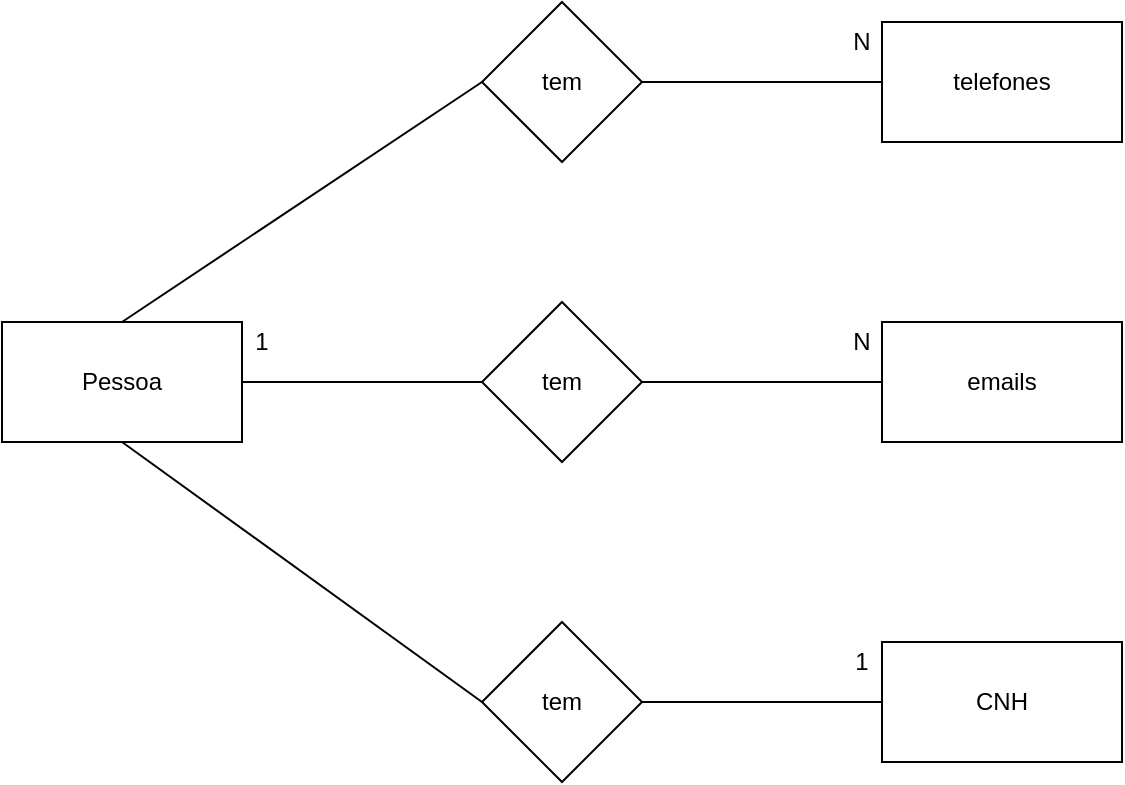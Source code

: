 <mxfile version="14.4.2" type="device" pages="2"><diagram id="CAoFjyLZaqLITbTtj5CL" name="conceitual"><mxGraphModel dx="868" dy="434" grid="1" gridSize="10" guides="1" tooltips="1" connect="1" arrows="1" fold="1" page="1" pageScale="1" pageWidth="827" pageHeight="1169" math="0" shadow="0"><root><mxCell id="0"/><mxCell id="1" parent="0"/><mxCell id="UtuSRj-T30RFCWw0EwdR-1" value="Pessoa" style="rounded=0;whiteSpace=wrap;html=1;" vertex="1" parent="1"><mxGeometry x="100" y="210" width="120" height="60" as="geometry"/></mxCell><mxCell id="UtuSRj-T30RFCWw0EwdR-2" value="tem" style="rhombus;whiteSpace=wrap;html=1;" vertex="1" parent="1"><mxGeometry x="340" y="50" width="80" height="80" as="geometry"/></mxCell><mxCell id="UtuSRj-T30RFCWw0EwdR-3" value="tem" style="rhombus;whiteSpace=wrap;html=1;" vertex="1" parent="1"><mxGeometry x="340" y="200" width="80" height="80" as="geometry"/></mxCell><mxCell id="UtuSRj-T30RFCWw0EwdR-4" value="tem" style="rhombus;whiteSpace=wrap;html=1;" vertex="1" parent="1"><mxGeometry x="340" y="360" width="80" height="80" as="geometry"/></mxCell><mxCell id="UtuSRj-T30RFCWw0EwdR-5" value="telefones" style="rounded=0;whiteSpace=wrap;html=1;" vertex="1" parent="1"><mxGeometry x="540" y="60" width="120" height="60" as="geometry"/></mxCell><mxCell id="UtuSRj-T30RFCWw0EwdR-6" value="emails" style="rounded=0;whiteSpace=wrap;html=1;" vertex="1" parent="1"><mxGeometry x="540" y="210" width="120" height="60" as="geometry"/></mxCell><mxCell id="1poeEu8IC7REeBQ66qvI-1" value="1" style="text;html=1;strokeColor=none;fillColor=none;align=center;verticalAlign=middle;whiteSpace=wrap;rounded=0;" vertex="1" parent="1"><mxGeometry x="210" y="210" width="40" height="20" as="geometry"/></mxCell><mxCell id="1poeEu8IC7REeBQ66qvI-2" value="N" style="text;html=1;strokeColor=none;fillColor=none;align=center;verticalAlign=middle;whiteSpace=wrap;rounded=0;" vertex="1" parent="1"><mxGeometry x="510" y="60" width="40" height="20" as="geometry"/></mxCell><mxCell id="1poeEu8IC7REeBQ66qvI-3" value="N" style="text;html=1;strokeColor=none;fillColor=none;align=center;verticalAlign=middle;whiteSpace=wrap;rounded=0;" vertex="1" parent="1"><mxGeometry x="510" y="210" width="40" height="20" as="geometry"/></mxCell><mxCell id="1poeEu8IC7REeBQ66qvI-4" value="1" style="text;html=1;strokeColor=none;fillColor=none;align=center;verticalAlign=middle;whiteSpace=wrap;rounded=0;" vertex="1" parent="1"><mxGeometry x="510" y="370" width="40" height="20" as="geometry"/></mxCell><mxCell id="1poeEu8IC7REeBQ66qvI-5" value="CNH" style="rounded=0;whiteSpace=wrap;html=1;" vertex="1" parent="1"><mxGeometry x="540" y="370" width="120" height="60" as="geometry"/></mxCell><mxCell id="1poeEu8IC7REeBQ66qvI-7" value="" style="endArrow=none;html=1;exitX=0.5;exitY=0;exitDx=0;exitDy=0;entryX=0;entryY=0.5;entryDx=0;entryDy=0;" edge="1" parent="1" source="UtuSRj-T30RFCWw0EwdR-1" target="UtuSRj-T30RFCWw0EwdR-2"><mxGeometry width="50" height="50" relative="1" as="geometry"><mxPoint x="390" y="280" as="sourcePoint"/><mxPoint x="440" y="230" as="targetPoint"/></mxGeometry></mxCell><mxCell id="1poeEu8IC7REeBQ66qvI-8" value="" style="endArrow=none;html=1;exitX=1;exitY=0.5;exitDx=0;exitDy=0;entryX=0;entryY=0.5;entryDx=0;entryDy=0;" edge="1" parent="1" source="UtuSRj-T30RFCWw0EwdR-1" target="UtuSRj-T30RFCWw0EwdR-3"><mxGeometry width="50" height="50" relative="1" as="geometry"><mxPoint x="390" y="280" as="sourcePoint"/><mxPoint x="440" y="230" as="targetPoint"/></mxGeometry></mxCell><mxCell id="1poeEu8IC7REeBQ66qvI-9" value="" style="endArrow=none;html=1;exitX=0.5;exitY=1;exitDx=0;exitDy=0;entryX=0;entryY=0.5;entryDx=0;entryDy=0;" edge="1" parent="1" source="UtuSRj-T30RFCWw0EwdR-1" target="UtuSRj-T30RFCWw0EwdR-4"><mxGeometry width="50" height="50" relative="1" as="geometry"><mxPoint x="390" y="280" as="sourcePoint"/><mxPoint x="440" y="230" as="targetPoint"/></mxGeometry></mxCell><mxCell id="1poeEu8IC7REeBQ66qvI-10" value="" style="endArrow=none;html=1;exitX=1;exitY=0.5;exitDx=0;exitDy=0;entryX=0;entryY=0.5;entryDx=0;entryDy=0;" edge="1" parent="1" source="UtuSRj-T30RFCWw0EwdR-2" target="UtuSRj-T30RFCWw0EwdR-5"><mxGeometry width="50" height="50" relative="1" as="geometry"><mxPoint x="390" y="280" as="sourcePoint"/><mxPoint x="440" y="230" as="targetPoint"/></mxGeometry></mxCell><mxCell id="1poeEu8IC7REeBQ66qvI-11" value="" style="endArrow=none;html=1;exitX=1;exitY=0.5;exitDx=0;exitDy=0;entryX=0;entryY=0.5;entryDx=0;entryDy=0;" edge="1" parent="1" source="UtuSRj-T30RFCWw0EwdR-3" target="UtuSRj-T30RFCWw0EwdR-6"><mxGeometry width="50" height="50" relative="1" as="geometry"><mxPoint x="390" y="280" as="sourcePoint"/><mxPoint x="440" y="230" as="targetPoint"/></mxGeometry></mxCell><mxCell id="1poeEu8IC7REeBQ66qvI-12" value="" style="endArrow=none;html=1;exitX=1;exitY=0.5;exitDx=0;exitDy=0;entryX=0;entryY=0.5;entryDx=0;entryDy=0;" edge="1" parent="1" source="UtuSRj-T30RFCWw0EwdR-4" target="1poeEu8IC7REeBQ66qvI-5"><mxGeometry width="50" height="50" relative="1" as="geometry"><mxPoint x="390" y="280" as="sourcePoint"/><mxPoint x="440" y="230" as="targetPoint"/></mxGeometry></mxCell></root></mxGraphModel></diagram><diagram id="6VnNUmBDerhH6O2q-LoT" name="logico"><mxGraphModel dx="868" dy="434" grid="1" gridSize="10" guides="1" tooltips="1" connect="1" arrows="1" fold="1" page="1" pageScale="1" pageWidth="827" pageHeight="1169" math="0" shadow="0"><root><mxCell id="B-XKOdf2HAdiI0NbEfg_-0"/><mxCell id="B-XKOdf2HAdiI0NbEfg_-1" parent="B-XKOdf2HAdiI0NbEfg_-0"/><mxCell id="_Cs4p1gNKY9V_0mqs_2N-0" value="Pessoa" style="shape=table;startSize=30;container=1;collapsible=1;childLayout=tableLayout;fixedRows=1;rowLines=0;fontStyle=1;align=center;resizeLast=1;" vertex="1" parent="B-XKOdf2HAdiI0NbEfg_-1"><mxGeometry x="70" y="140" width="180" height="100" as="geometry"/></mxCell><mxCell id="_Cs4p1gNKY9V_0mqs_2N-1" value="" style="shape=partialRectangle;collapsible=0;dropTarget=0;pointerEvents=0;fillColor=none;top=0;left=0;bottom=1;right=0;points=[[0,0.5],[1,0.5]];portConstraint=eastwest;" vertex="1" parent="_Cs4p1gNKY9V_0mqs_2N-0"><mxGeometry y="30" width="180" height="30" as="geometry"/></mxCell><mxCell id="_Cs4p1gNKY9V_0mqs_2N-2" value="PK" style="shape=partialRectangle;connectable=0;fillColor=none;top=0;left=0;bottom=0;right=0;fontStyle=1;overflow=hidden;" vertex="1" parent="_Cs4p1gNKY9V_0mqs_2N-1"><mxGeometry width="30" height="30" as="geometry"/></mxCell><mxCell id="_Cs4p1gNKY9V_0mqs_2N-3" value="idPessoa" style="shape=partialRectangle;connectable=0;fillColor=none;top=0;left=0;bottom=0;right=0;align=left;spacingLeft=6;fontStyle=1;overflow=hidden;" vertex="1" parent="_Cs4p1gNKY9V_0mqs_2N-1"><mxGeometry x="30" width="150" height="30" as="geometry"/></mxCell><mxCell id="_Cs4p1gNKY9V_0mqs_2N-4" value="" style="shape=partialRectangle;collapsible=0;dropTarget=0;pointerEvents=0;fillColor=none;top=0;left=0;bottom=0;right=0;points=[[0,0.5],[1,0.5]];portConstraint=eastwest;" vertex="1" parent="_Cs4p1gNKY9V_0mqs_2N-0"><mxGeometry y="60" width="180" height="30" as="geometry"/></mxCell><mxCell id="_Cs4p1gNKY9V_0mqs_2N-5" value="" style="shape=partialRectangle;connectable=0;fillColor=none;top=0;left=0;bottom=0;right=0;editable=1;overflow=hidden;" vertex="1" parent="_Cs4p1gNKY9V_0mqs_2N-4"><mxGeometry width="30" height="30" as="geometry"/></mxCell><mxCell id="_Cs4p1gNKY9V_0mqs_2N-6" value="Nome" style="shape=partialRectangle;connectable=0;fillColor=none;top=0;left=0;bottom=0;right=0;align=left;spacingLeft=6;overflow=hidden;" vertex="1" parent="_Cs4p1gNKY9V_0mqs_2N-4"><mxGeometry x="30" width="150" height="30" as="geometry"/></mxCell><mxCell id="_Cs4p1gNKY9V_0mqs_2N-13" value="Telefones" style="shape=table;startSize=30;container=1;collapsible=1;childLayout=tableLayout;fixedRows=1;rowLines=0;fontStyle=1;align=center;resizeLast=1;" vertex="1" parent="B-XKOdf2HAdiI0NbEfg_-1"><mxGeometry x="420" y="10" width="180" height="130" as="geometry"/></mxCell><mxCell id="_Cs4p1gNKY9V_0mqs_2N-14" value="" style="shape=partialRectangle;collapsible=0;dropTarget=0;pointerEvents=0;fillColor=none;top=0;left=0;bottom=0;right=0;points=[[0,0.5],[1,0.5]];portConstraint=eastwest;" vertex="1" parent="_Cs4p1gNKY9V_0mqs_2N-13"><mxGeometry y="30" width="180" height="30" as="geometry"/></mxCell><mxCell id="_Cs4p1gNKY9V_0mqs_2N-15" value="PK" style="shape=partialRectangle;connectable=0;fillColor=none;top=0;left=0;bottom=0;right=0;fontStyle=1;overflow=hidden;" vertex="1" parent="_Cs4p1gNKY9V_0mqs_2N-14"><mxGeometry width="60" height="30" as="geometry"/></mxCell><mxCell id="_Cs4p1gNKY9V_0mqs_2N-16" value="idTelefone" style="shape=partialRectangle;connectable=0;fillColor=none;top=0;left=0;bottom=0;right=0;align=left;spacingLeft=6;fontStyle=1;overflow=hidden;" vertex="1" parent="_Cs4p1gNKY9V_0mqs_2N-14"><mxGeometry x="60" width="120" height="30" as="geometry"/></mxCell><mxCell id="_Cs4p1gNKY9V_0mqs_2N-17" value="" style="shape=partialRectangle;collapsible=0;dropTarget=0;pointerEvents=0;fillColor=none;top=0;left=0;bottom=1;right=0;points=[[0,0.5],[1,0.5]];portConstraint=eastwest;" vertex="1" parent="_Cs4p1gNKY9V_0mqs_2N-13"><mxGeometry y="60" width="180" height="30" as="geometry"/></mxCell><mxCell id="_Cs4p1gNKY9V_0mqs_2N-18" value="FK" style="shape=partialRectangle;connectable=0;fillColor=none;top=0;left=0;bottom=0;right=0;fontStyle=1;overflow=hidden;" vertex="1" parent="_Cs4p1gNKY9V_0mqs_2N-17"><mxGeometry width="60" height="30" as="geometry"/></mxCell><mxCell id="_Cs4p1gNKY9V_0mqs_2N-19" value="idPessoa" style="shape=partialRectangle;connectable=0;fillColor=none;top=0;left=0;bottom=0;right=0;align=left;spacingLeft=6;fontStyle=1;overflow=hidden;" vertex="1" parent="_Cs4p1gNKY9V_0mqs_2N-17"><mxGeometry x="60" width="120" height="30" as="geometry"/></mxCell><mxCell id="_Cs4p1gNKY9V_0mqs_2N-20" value="" style="shape=partialRectangle;collapsible=0;dropTarget=0;pointerEvents=0;fillColor=none;top=0;left=0;bottom=0;right=0;points=[[0,0.5],[1,0.5]];portConstraint=eastwest;" vertex="1" parent="_Cs4p1gNKY9V_0mqs_2N-13"><mxGeometry y="90" width="180" height="30" as="geometry"/></mxCell><mxCell id="_Cs4p1gNKY9V_0mqs_2N-21" value="" style="shape=partialRectangle;connectable=0;fillColor=none;top=0;left=0;bottom=0;right=0;editable=1;overflow=hidden;" vertex="1" parent="_Cs4p1gNKY9V_0mqs_2N-20"><mxGeometry width="60" height="30" as="geometry"/></mxCell><mxCell id="_Cs4p1gNKY9V_0mqs_2N-22" value="Numero de Telefone" style="shape=partialRectangle;connectable=0;fillColor=none;top=0;left=0;bottom=0;right=0;align=left;spacingLeft=6;overflow=hidden;" vertex="1" parent="_Cs4p1gNKY9V_0mqs_2N-20"><mxGeometry x="60" width="120" height="30" as="geometry"/></mxCell><mxCell id="_Cs4p1gNKY9V_0mqs_2N-26" value="Emails" style="shape=table;startSize=30;container=1;collapsible=1;childLayout=tableLayout;fixedRows=1;rowLines=0;fontStyle=1;align=center;resizeLast=1;" vertex="1" parent="B-XKOdf2HAdiI0NbEfg_-1"><mxGeometry x="420" y="190" width="180" height="130" as="geometry"/></mxCell><mxCell id="_Cs4p1gNKY9V_0mqs_2N-27" value="" style="shape=partialRectangle;collapsible=0;dropTarget=0;pointerEvents=0;fillColor=none;top=0;left=0;bottom=0;right=0;points=[[0,0.5],[1,0.5]];portConstraint=eastwest;" vertex="1" parent="_Cs4p1gNKY9V_0mqs_2N-26"><mxGeometry y="30" width="180" height="30" as="geometry"/></mxCell><mxCell id="_Cs4p1gNKY9V_0mqs_2N-28" value="PK" style="shape=partialRectangle;connectable=0;fillColor=none;top=0;left=0;bottom=0;right=0;fontStyle=1;overflow=hidden;" vertex="1" parent="_Cs4p1gNKY9V_0mqs_2N-27"><mxGeometry width="60" height="30" as="geometry"/></mxCell><mxCell id="_Cs4p1gNKY9V_0mqs_2N-29" value="idEmail" style="shape=partialRectangle;connectable=0;fillColor=none;top=0;left=0;bottom=0;right=0;align=left;spacingLeft=6;fontStyle=1;overflow=hidden;" vertex="1" parent="_Cs4p1gNKY9V_0mqs_2N-27"><mxGeometry x="60" width="120" height="30" as="geometry"/></mxCell><mxCell id="_Cs4p1gNKY9V_0mqs_2N-30" value="" style="shape=partialRectangle;collapsible=0;dropTarget=0;pointerEvents=0;fillColor=none;top=0;left=0;bottom=1;right=0;points=[[0,0.5],[1,0.5]];portConstraint=eastwest;" vertex="1" parent="_Cs4p1gNKY9V_0mqs_2N-26"><mxGeometry y="60" width="180" height="30" as="geometry"/></mxCell><mxCell id="_Cs4p1gNKY9V_0mqs_2N-31" value="FK" style="shape=partialRectangle;connectable=0;fillColor=none;top=0;left=0;bottom=0;right=0;fontStyle=1;overflow=hidden;" vertex="1" parent="_Cs4p1gNKY9V_0mqs_2N-30"><mxGeometry width="60" height="30" as="geometry"/></mxCell><mxCell id="_Cs4p1gNKY9V_0mqs_2N-32" value="idPessoa" style="shape=partialRectangle;connectable=0;fillColor=none;top=0;left=0;bottom=0;right=0;align=left;spacingLeft=6;fontStyle=1;overflow=hidden;" vertex="1" parent="_Cs4p1gNKY9V_0mqs_2N-30"><mxGeometry x="60" width="120" height="30" as="geometry"/></mxCell><mxCell id="_Cs4p1gNKY9V_0mqs_2N-33" value="" style="shape=partialRectangle;collapsible=0;dropTarget=0;pointerEvents=0;fillColor=none;top=0;left=0;bottom=0;right=0;points=[[0,0.5],[1,0.5]];portConstraint=eastwest;" vertex="1" parent="_Cs4p1gNKY9V_0mqs_2N-26"><mxGeometry y="90" width="180" height="30" as="geometry"/></mxCell><mxCell id="_Cs4p1gNKY9V_0mqs_2N-34" value="" style="shape=partialRectangle;connectable=0;fillColor=none;top=0;left=0;bottom=0;right=0;editable=1;overflow=hidden;" vertex="1" parent="_Cs4p1gNKY9V_0mqs_2N-33"><mxGeometry width="60" height="30" as="geometry"/></mxCell><mxCell id="_Cs4p1gNKY9V_0mqs_2N-35" value="Endereco email" style="shape=partialRectangle;connectable=0;fillColor=none;top=0;left=0;bottom=0;right=0;align=left;spacingLeft=6;overflow=hidden;" vertex="1" parent="_Cs4p1gNKY9V_0mqs_2N-33"><mxGeometry x="60" width="120" height="30" as="geometry"/></mxCell><mxCell id="_Cs4p1gNKY9V_0mqs_2N-39" value="CNH" style="shape=table;startSize=30;container=1;collapsible=1;childLayout=tableLayout;fixedRows=1;rowLines=0;fontStyle=1;align=center;resizeLast=1;" vertex="1" parent="B-XKOdf2HAdiI0NbEfg_-1"><mxGeometry x="420" y="380" width="180" height="130" as="geometry"/></mxCell><mxCell id="_Cs4p1gNKY9V_0mqs_2N-40" value="" style="shape=partialRectangle;collapsible=0;dropTarget=0;pointerEvents=0;fillColor=none;top=0;left=0;bottom=0;right=0;points=[[0,0.5],[1,0.5]];portConstraint=eastwest;" vertex="1" parent="_Cs4p1gNKY9V_0mqs_2N-39"><mxGeometry y="30" width="180" height="30" as="geometry"/></mxCell><mxCell id="_Cs4p1gNKY9V_0mqs_2N-41" value="PK" style="shape=partialRectangle;connectable=0;fillColor=none;top=0;left=0;bottom=0;right=0;fontStyle=1;overflow=hidden;" vertex="1" parent="_Cs4p1gNKY9V_0mqs_2N-40"><mxGeometry width="60" height="30" as="geometry"/></mxCell><mxCell id="_Cs4p1gNKY9V_0mqs_2N-42" value="idCNH" style="shape=partialRectangle;connectable=0;fillColor=none;top=0;left=0;bottom=0;right=0;align=left;spacingLeft=6;fontStyle=1;overflow=hidden;" vertex="1" parent="_Cs4p1gNKY9V_0mqs_2N-40"><mxGeometry x="60" width="120" height="30" as="geometry"/></mxCell><mxCell id="_Cs4p1gNKY9V_0mqs_2N-43" value="" style="shape=partialRectangle;collapsible=0;dropTarget=0;pointerEvents=0;fillColor=none;top=0;left=0;bottom=1;right=0;points=[[0,0.5],[1,0.5]];portConstraint=eastwest;" vertex="1" parent="_Cs4p1gNKY9V_0mqs_2N-39"><mxGeometry y="60" width="180" height="30" as="geometry"/></mxCell><mxCell id="_Cs4p1gNKY9V_0mqs_2N-44" value="FK" style="shape=partialRectangle;connectable=0;fillColor=none;top=0;left=0;bottom=0;right=0;fontStyle=1;overflow=hidden;" vertex="1" parent="_Cs4p1gNKY9V_0mqs_2N-43"><mxGeometry width="60" height="30" as="geometry"/></mxCell><mxCell id="_Cs4p1gNKY9V_0mqs_2N-45" value="idPessoa" style="shape=partialRectangle;connectable=0;fillColor=none;top=0;left=0;bottom=0;right=0;align=left;spacingLeft=6;fontStyle=1;overflow=hidden;" vertex="1" parent="_Cs4p1gNKY9V_0mqs_2N-43"><mxGeometry x="60" width="120" height="30" as="geometry"/></mxCell><mxCell id="_Cs4p1gNKY9V_0mqs_2N-46" value="" style="shape=partialRectangle;collapsible=0;dropTarget=0;pointerEvents=0;fillColor=none;top=0;left=0;bottom=0;right=0;points=[[0,0.5],[1,0.5]];portConstraint=eastwest;" vertex="1" parent="_Cs4p1gNKY9V_0mqs_2N-39"><mxGeometry y="90" width="180" height="30" as="geometry"/></mxCell><mxCell id="_Cs4p1gNKY9V_0mqs_2N-47" value="" style="shape=partialRectangle;connectable=0;fillColor=none;top=0;left=0;bottom=0;right=0;editable=1;overflow=hidden;" vertex="1" parent="_Cs4p1gNKY9V_0mqs_2N-46"><mxGeometry width="60" height="30" as="geometry"/></mxCell><mxCell id="_Cs4p1gNKY9V_0mqs_2N-48" value="numero CNH" style="shape=partialRectangle;connectable=0;fillColor=none;top=0;left=0;bottom=0;right=0;align=left;spacingLeft=6;overflow=hidden;" vertex="1" parent="_Cs4p1gNKY9V_0mqs_2N-46"><mxGeometry x="60" width="120" height="30" as="geometry"/></mxCell><mxCell id="_Cs4p1gNKY9V_0mqs_2N-52" value="" style="edgeStyle=entityRelationEdgeStyle;fontSize=12;html=1;endArrow=ERmandOne;startArrow=ERmandOne;exitX=1;exitY=0.5;exitDx=0;exitDy=0;entryX=0;entryY=0.5;entryDx=0;entryDy=0;" edge="1" parent="B-XKOdf2HAdiI0NbEfg_-1" source="_Cs4p1gNKY9V_0mqs_2N-1" target="_Cs4p1gNKY9V_0mqs_2N-43"><mxGeometry width="100" height="100" relative="1" as="geometry"><mxPoint x="360" y="340" as="sourcePoint"/><mxPoint x="460" y="240" as="targetPoint"/></mxGeometry></mxCell><mxCell id="_Cs4p1gNKY9V_0mqs_2N-53" value="" style="edgeStyle=entityRelationEdgeStyle;fontSize=12;html=1;endArrow=ERzeroToMany;endFill=1;exitX=1;exitY=0.5;exitDx=0;exitDy=0;entryX=0;entryY=0.5;entryDx=0;entryDy=0;" edge="1" parent="B-XKOdf2HAdiI0NbEfg_-1" source="_Cs4p1gNKY9V_0mqs_2N-1" target="_Cs4p1gNKY9V_0mqs_2N-30"><mxGeometry width="100" height="100" relative="1" as="geometry"><mxPoint x="360" y="340" as="sourcePoint"/><mxPoint x="460" y="240" as="targetPoint"/></mxGeometry></mxCell><mxCell id="_Cs4p1gNKY9V_0mqs_2N-54" value="" style="edgeStyle=entityRelationEdgeStyle;fontSize=12;html=1;endArrow=ERzeroToMany;endFill=1;exitX=1;exitY=0.5;exitDx=0;exitDy=0;entryX=0;entryY=0.5;entryDx=0;entryDy=0;" edge="1" parent="B-XKOdf2HAdiI0NbEfg_-1" source="_Cs4p1gNKY9V_0mqs_2N-1" target="_Cs4p1gNKY9V_0mqs_2N-17"><mxGeometry width="100" height="100" relative="1" as="geometry"><mxPoint x="360" y="260" as="sourcePoint"/><mxPoint x="460" y="160" as="targetPoint"/></mxGeometry></mxCell></root></mxGraphModel></diagram></mxfile>